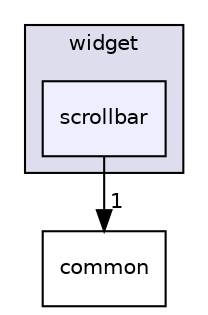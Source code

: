 digraph "C:/Harmony3/gfx/middleware/legato/library/src/gfx/legato/widget/scrollbar" {
  compound=true
  node [ fontsize="10", fontname="Helvetica"];
  edge [ labelfontsize="10", labelfontname="Helvetica"];
  subgraph clusterdir_08e5c2531b4cfc75c531d5c20b249084 {
    graph [ bgcolor="#ddddee", pencolor="black", label="widget" fontname="Helvetica", fontsize="10", URL="dir_08e5c2531b4cfc75c531d5c20b249084.html"]
  dir_072607eaddc1b5afff117e7ef0c6faa8 [shape=box, label="scrollbar", style="filled", fillcolor="#eeeeff", pencolor="black", URL="dir_072607eaddc1b5afff117e7ef0c6faa8.html"];
  }
  dir_192fb4248a7d7f0c34634334a26d417f [shape=box label="common" URL="dir_192fb4248a7d7f0c34634334a26d417f.html"];
  dir_072607eaddc1b5afff117e7ef0c6faa8->dir_192fb4248a7d7f0c34634334a26d417f [headlabel="1", labeldistance=1.5 headhref="dir_000042_000007.html"];
}
